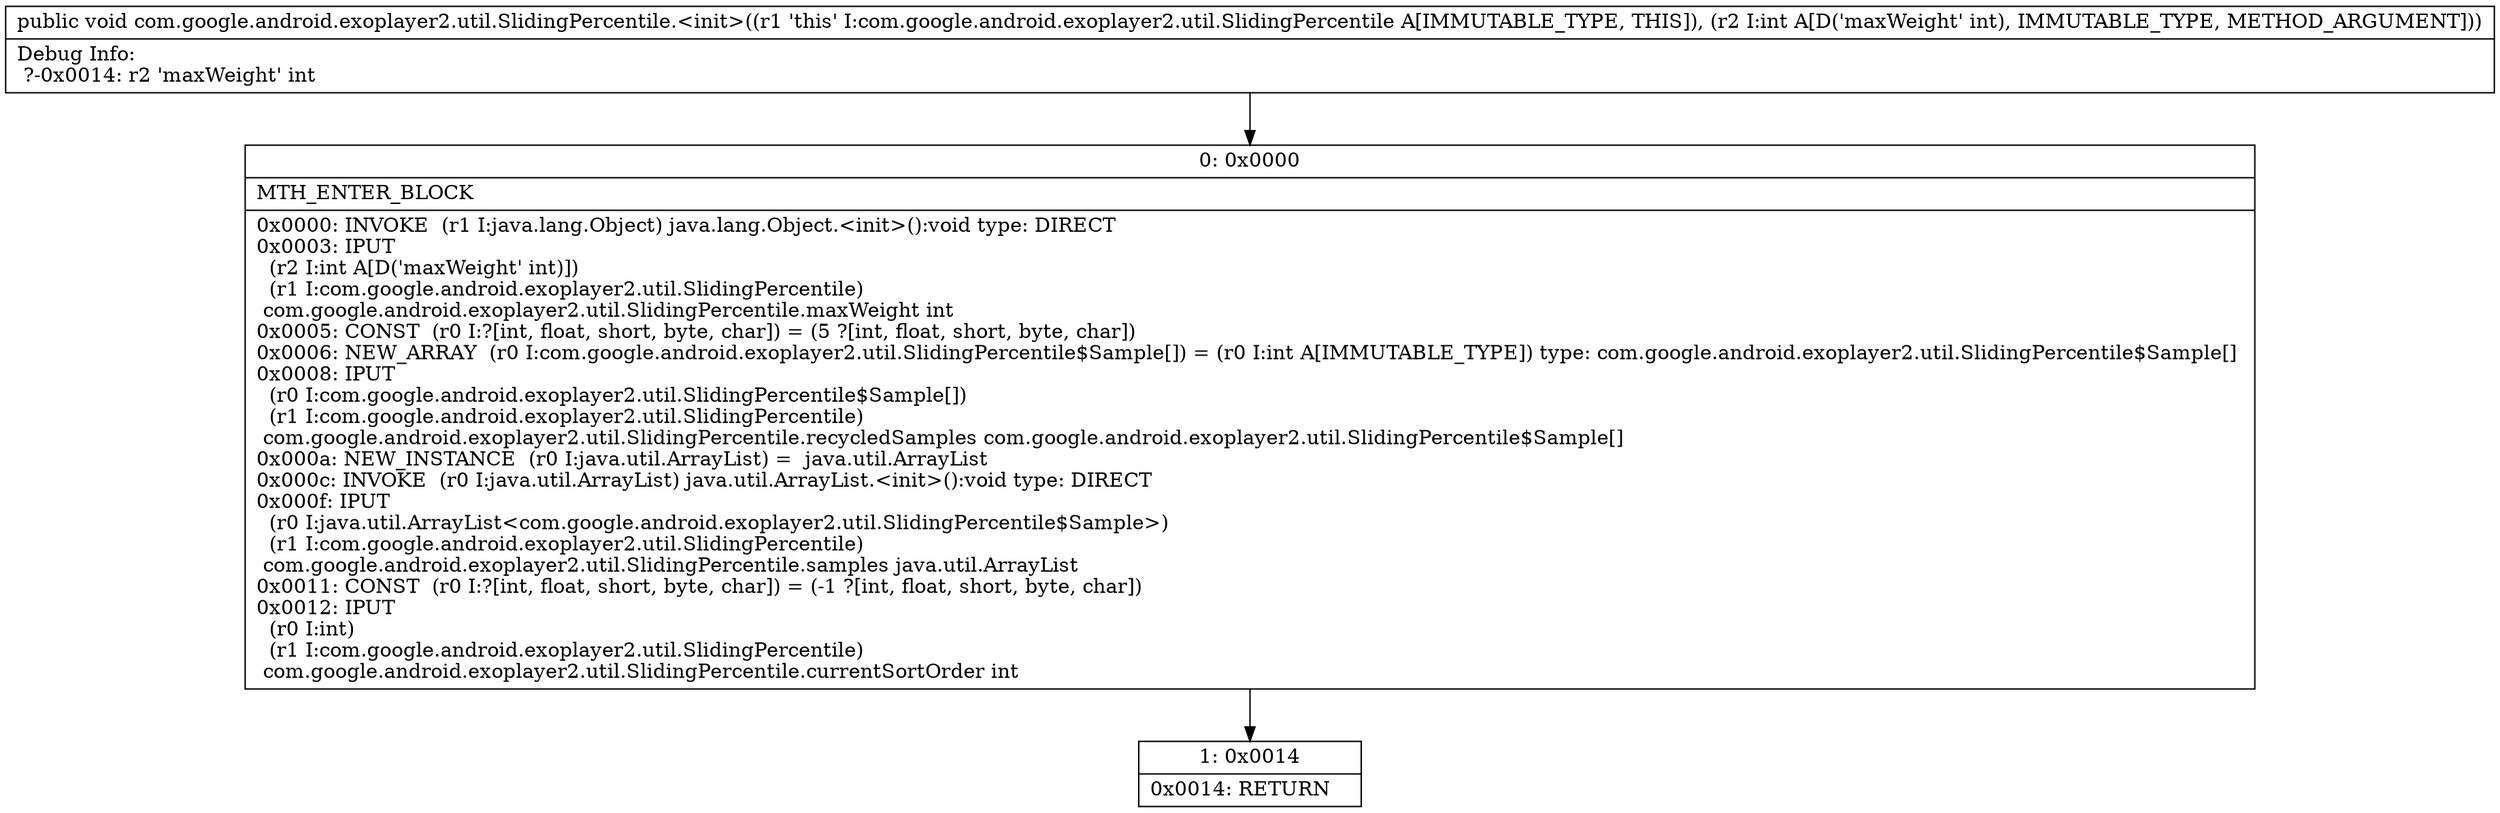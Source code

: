 digraph "CFG forcom.google.android.exoplayer2.util.SlidingPercentile.\<init\>(I)V" {
Node_0 [shape=record,label="{0\:\ 0x0000|MTH_ENTER_BLOCK\l|0x0000: INVOKE  (r1 I:java.lang.Object) java.lang.Object.\<init\>():void type: DIRECT \l0x0003: IPUT  \l  (r2 I:int A[D('maxWeight' int)])\l  (r1 I:com.google.android.exoplayer2.util.SlidingPercentile)\l com.google.android.exoplayer2.util.SlidingPercentile.maxWeight int \l0x0005: CONST  (r0 I:?[int, float, short, byte, char]) = (5 ?[int, float, short, byte, char]) \l0x0006: NEW_ARRAY  (r0 I:com.google.android.exoplayer2.util.SlidingPercentile$Sample[]) = (r0 I:int A[IMMUTABLE_TYPE]) type: com.google.android.exoplayer2.util.SlidingPercentile$Sample[] \l0x0008: IPUT  \l  (r0 I:com.google.android.exoplayer2.util.SlidingPercentile$Sample[])\l  (r1 I:com.google.android.exoplayer2.util.SlidingPercentile)\l com.google.android.exoplayer2.util.SlidingPercentile.recycledSamples com.google.android.exoplayer2.util.SlidingPercentile$Sample[] \l0x000a: NEW_INSTANCE  (r0 I:java.util.ArrayList) =  java.util.ArrayList \l0x000c: INVOKE  (r0 I:java.util.ArrayList) java.util.ArrayList.\<init\>():void type: DIRECT \l0x000f: IPUT  \l  (r0 I:java.util.ArrayList\<com.google.android.exoplayer2.util.SlidingPercentile$Sample\>)\l  (r1 I:com.google.android.exoplayer2.util.SlidingPercentile)\l com.google.android.exoplayer2.util.SlidingPercentile.samples java.util.ArrayList \l0x0011: CONST  (r0 I:?[int, float, short, byte, char]) = (\-1 ?[int, float, short, byte, char]) \l0x0012: IPUT  \l  (r0 I:int)\l  (r1 I:com.google.android.exoplayer2.util.SlidingPercentile)\l com.google.android.exoplayer2.util.SlidingPercentile.currentSortOrder int \l}"];
Node_1 [shape=record,label="{1\:\ 0x0014|0x0014: RETURN   \l}"];
MethodNode[shape=record,label="{public void com.google.android.exoplayer2.util.SlidingPercentile.\<init\>((r1 'this' I:com.google.android.exoplayer2.util.SlidingPercentile A[IMMUTABLE_TYPE, THIS]), (r2 I:int A[D('maxWeight' int), IMMUTABLE_TYPE, METHOD_ARGUMENT]))  | Debug Info:\l  ?\-0x0014: r2 'maxWeight' int\l}"];
MethodNode -> Node_0;
Node_0 -> Node_1;
}

